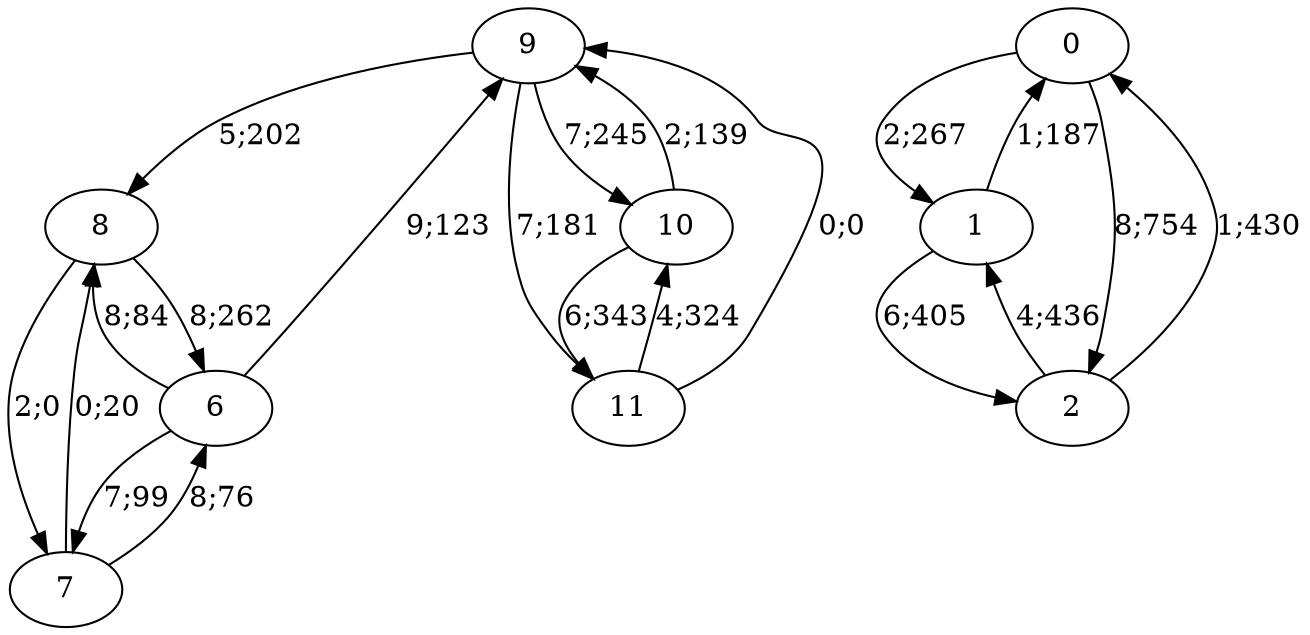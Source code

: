 digraph graph6365 {




















9 -> 8 [color=black,label="5;202"]
9 -> 10 [color=black,label="7;245"]
9 -> 11 [color=black,label="7;181"]


10 -> 9 [color=black,label="2;139"]
10 -> 11 [color=black,label="6;343"]


11 -> 9 [color=black,label="0;0"]
11 -> 10 [color=black,label="4;324"]














6 -> 9 [color=black,label="9;123"]
6 -> 7 [color=black,label="7;99"]
6 -> 8 [color=black,label="8;84"]


7 -> 6 [color=black,label="8;76"]
7 -> 8 [color=black,label="0;20"]


8 -> 6 [color=black,label="8;262"]
8 -> 7 [color=black,label="2;0"]








0 -> 1 [color=black,label="2;267"]
0 -> 2 [color=black,label="8;754"]


1 -> 0 [color=black,label="1;187"]
1 -> 2 [color=black,label="6;405"]


2 -> 0 [color=black,label="1;430"]
2 -> 1 [color=black,label="4;436"]



















}